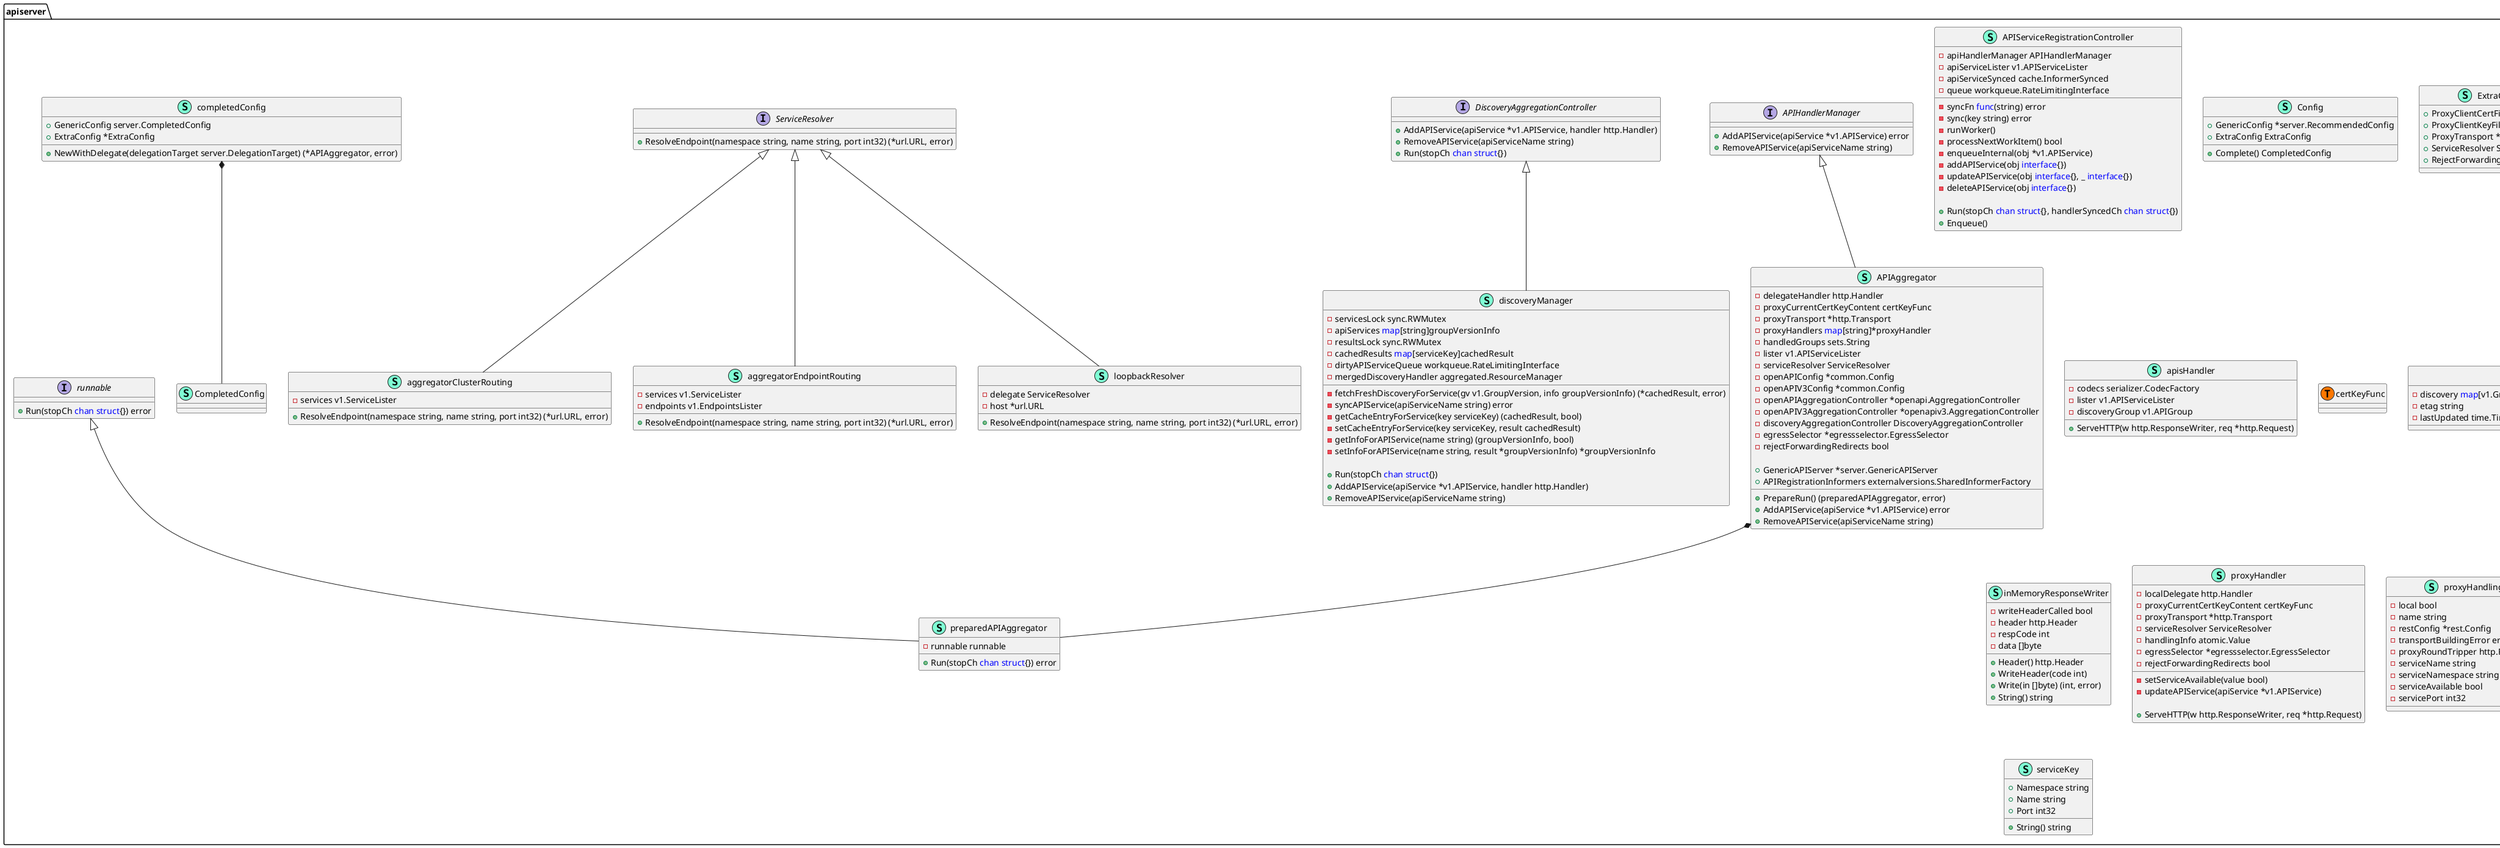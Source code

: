 @startuml
namespace apiserver {
    class APIAggregator << (S,Aquamarine) >> {
        - delegateHandler http.Handler
        - proxyCurrentCertKeyContent certKeyFunc
        - proxyTransport *http.Transport
        - proxyHandlers <font color=blue>map</font>[string]*proxyHandler
        - handledGroups sets.String
        - lister v1.APIServiceLister
        - serviceResolver ServiceResolver
        - openAPIConfig *common.Config
        - openAPIV3Config *common.Config
        - openAPIAggregationController *openapi.AggregationController
        - openAPIV3AggregationController *openapiv3.AggregationController
        - discoveryAggregationController DiscoveryAggregationController
        - egressSelector *egressselector.EgressSelector
        - rejectForwardingRedirects bool

        + GenericAPIServer *server.GenericAPIServer
        + APIRegistrationInformers externalversions.SharedInformerFactory

        + PrepareRun() (preparedAPIAggregator, error)
        + AddAPIService(apiService *v1.APIService) error
        + RemoveAPIService(apiServiceName string) 

    }
    interface APIHandlerManager  {
        + AddAPIService(apiService *v1.APIService) error
        + RemoveAPIService(apiServiceName string) 

    }
    class APIServiceRegistrationController << (S,Aquamarine) >> {
        - apiHandlerManager APIHandlerManager
        - apiServiceLister v1.APIServiceLister
        - apiServiceSynced cache.InformerSynced
        - syncFn <font color=blue>func</font>(string) error
        - queue workqueue.RateLimitingInterface

        - sync(key string) error
        - runWorker() 
        - processNextWorkItem() bool
        - enqueueInternal(obj *v1.APIService) 
        - addAPIService(obj <font color=blue>interface</font>{}) 
        - updateAPIService(obj <font color=blue>interface</font>{}, _ <font color=blue>interface</font>{}) 
        - deleteAPIService(obj <font color=blue>interface</font>{}) 

        + Run(stopCh <font color=blue>chan</font> <font color=blue>struct</font>{}, handlerSyncedCh <font color=blue>chan</font> <font color=blue>struct</font>{}) 
        + Enqueue() 

    }
    class CompletedConfig << (S,Aquamarine) >> {
    }
    class Config << (S,Aquamarine) >> {
        + GenericConfig *server.RecommendedConfig
        + ExtraConfig ExtraConfig

        + Complete() CompletedConfig

    }
    interface DiscoveryAggregationController  {
        + AddAPIService(apiService *v1.APIService, handler http.Handler) 
        + RemoveAPIService(apiServiceName string) 
        + Run(stopCh <font color=blue>chan</font> <font color=blue>struct</font>{}) 

    }
    class ExtraConfig << (S,Aquamarine) >> {
        + ProxyClientCertFile string
        + ProxyClientKeyFile string
        + ProxyTransport *http.Transport
        + ServiceResolver ServiceResolver
        + RejectForwardingRedirects bool

    }
    interface ServiceResolver  {
        + ResolveEndpoint(namespace string, name string, port int32) (*url.URL, error)

    }
    class aggregatorClusterRouting << (S,Aquamarine) >> {
        - services v1.ServiceLister

        + ResolveEndpoint(namespace string, name string, port int32) (*url.URL, error)

    }
    class aggregatorEndpointRouting << (S,Aquamarine) >> {
        - services v1.ServiceLister
        - endpoints v1.EndpointsLister

        + ResolveEndpoint(namespace string, name string, port int32) (*url.URL, error)

    }
    class apiGroupHandler << (S,Aquamarine) >> {
        - codecs serializer.CodecFactory
        - groupName string
        - lister v1.APIServiceLister
        - delegate http.Handler

        + ServeHTTP(w http.ResponseWriter, req *http.Request) 

    }
    class apisHandler << (S,Aquamarine) >> {
        - codecs serializer.CodecFactory
        - lister v1.APIServiceLister
        - discoveryGroup v1.APIGroup

        + ServeHTTP(w http.ResponseWriter, req *http.Request) 

    }
    class apiserver.certKeyFunc << (T, #FF7700) >>  {
    }
    class cachedResult << (S,Aquamarine) >> {
        - discovery <font color=blue>map</font>[v1.GroupVersion]v2beta1.APIVersionDiscovery
        - etag string
        - lastUpdated time.Time

    }
    class completedConfig << (S,Aquamarine) >> {
        + GenericConfig server.CompletedConfig
        + ExtraConfig *ExtraConfig

        + NewWithDelegate(delegationTarget server.DelegationTarget) (*APIAggregator, error)

    }
    class discoveryManager << (S,Aquamarine) >> {
        - servicesLock sync.RWMutex
        - apiServices <font color=blue>map</font>[string]groupVersionInfo
        - resultsLock sync.RWMutex
        - cachedResults <font color=blue>map</font>[serviceKey]cachedResult
        - dirtyAPIServiceQueue workqueue.RateLimitingInterface
        - mergedDiscoveryHandler aggregated.ResourceManager

        - fetchFreshDiscoveryForService(gv v1.GroupVersion, info groupVersionInfo) (*cachedResult, error)
        - syncAPIService(apiServiceName string) error
        - getCacheEntryForService(key serviceKey) (cachedResult, bool)
        - setCacheEntryForService(key serviceKey, result cachedResult) 
        - getInfoForAPIService(name string) (groupVersionInfo, bool)
        - setInfoForAPIService(name string, result *groupVersionInfo) *groupVersionInfo

        + Run(stopCh <font color=blue>chan</font> <font color=blue>struct</font>{}) 
        + AddAPIService(apiService *v1.APIService, handler http.Handler) 
        + RemoveAPIService(apiServiceName string) 

    }
    class groupVersionInfo << (S,Aquamarine) >> {
        - lastMarkedDirty time.Time
        - service serviceKey
        - groupPriority int
        - versionPriority int
        - handler http.Handler

    }
    class inMemoryResponseWriter << (S,Aquamarine) >> {
        - writeHeaderCalled bool
        - header http.Header
        - respCode int
        - data []byte

        + Header() http.Header
        + WriteHeader(code int) 
        + Write(in []byte) (int, error)
        + String() string

    }
    class loopbackResolver << (S,Aquamarine) >> {
        - delegate ServiceResolver
        - host *url.URL

        + ResolveEndpoint(namespace string, name string, port int32) (*url.URL, error)

    }
    class preparedAPIAggregator << (S,Aquamarine) >> {
        - runnable runnable

        + Run(stopCh <font color=blue>chan</font> <font color=blue>struct</font>{}) error

    }
    class proxyHandler << (S,Aquamarine) >> {
        - localDelegate http.Handler
        - proxyCurrentCertKeyContent certKeyFunc
        - proxyTransport *http.Transport
        - serviceResolver ServiceResolver
        - handlingInfo atomic.Value
        - egressSelector *egressselector.EgressSelector
        - rejectForwardingRedirects bool

        - setServiceAvailable(value bool) 
        - updateAPIService(apiService *v1.APIService) 

        + ServeHTTP(w http.ResponseWriter, req *http.Request) 

    }
    class proxyHandlingInfo << (S,Aquamarine) >> {
        - local bool
        - name string
        - restConfig *rest.Config
        - transportBuildingError error
        - proxyRoundTripper http.RoundTripper
        - serviceName string
        - serviceNamespace string
        - serviceAvailable bool
        - servicePort int32

    }
    class responder << (S,Aquamarine) >> {
        - w http.ResponseWriter

        + Object(statusCode int, obj runtime.Object) 
        + Error(_ http.ResponseWriter, _ *http.Request, err error) 

    }
    interface runnable  {
        + Run(stopCh <font color=blue>chan</font> <font color=blue>struct</font>{}) error

    }
    class serviceKey << (S,Aquamarine) >> {
        + Namespace string
        + Name string
        + Port int32

        + String() string

    }
}
"apiserver.completedConfig" *-- "apiserver.CompletedConfig"
"apiserver.APIAggregator" *-- "apiserver.preparedAPIAggregator"

"apiserver.APIHandlerManager" <|-- "apiserver.APIAggregator"
"apiserver.ServiceResolver" <|-- "apiserver.aggregatorClusterRouting"
"apiserver.ServiceResolver" <|-- "apiserver.aggregatorEndpointRouting"
"apiserver.DiscoveryAggregationController" <|-- "apiserver.discoveryManager"
"apiserver.ServiceResolver" <|-- "apiserver.loopbackResolver"
"apiserver.runnable" <|-- "apiserver.preparedAPIAggregator"

@enduml
